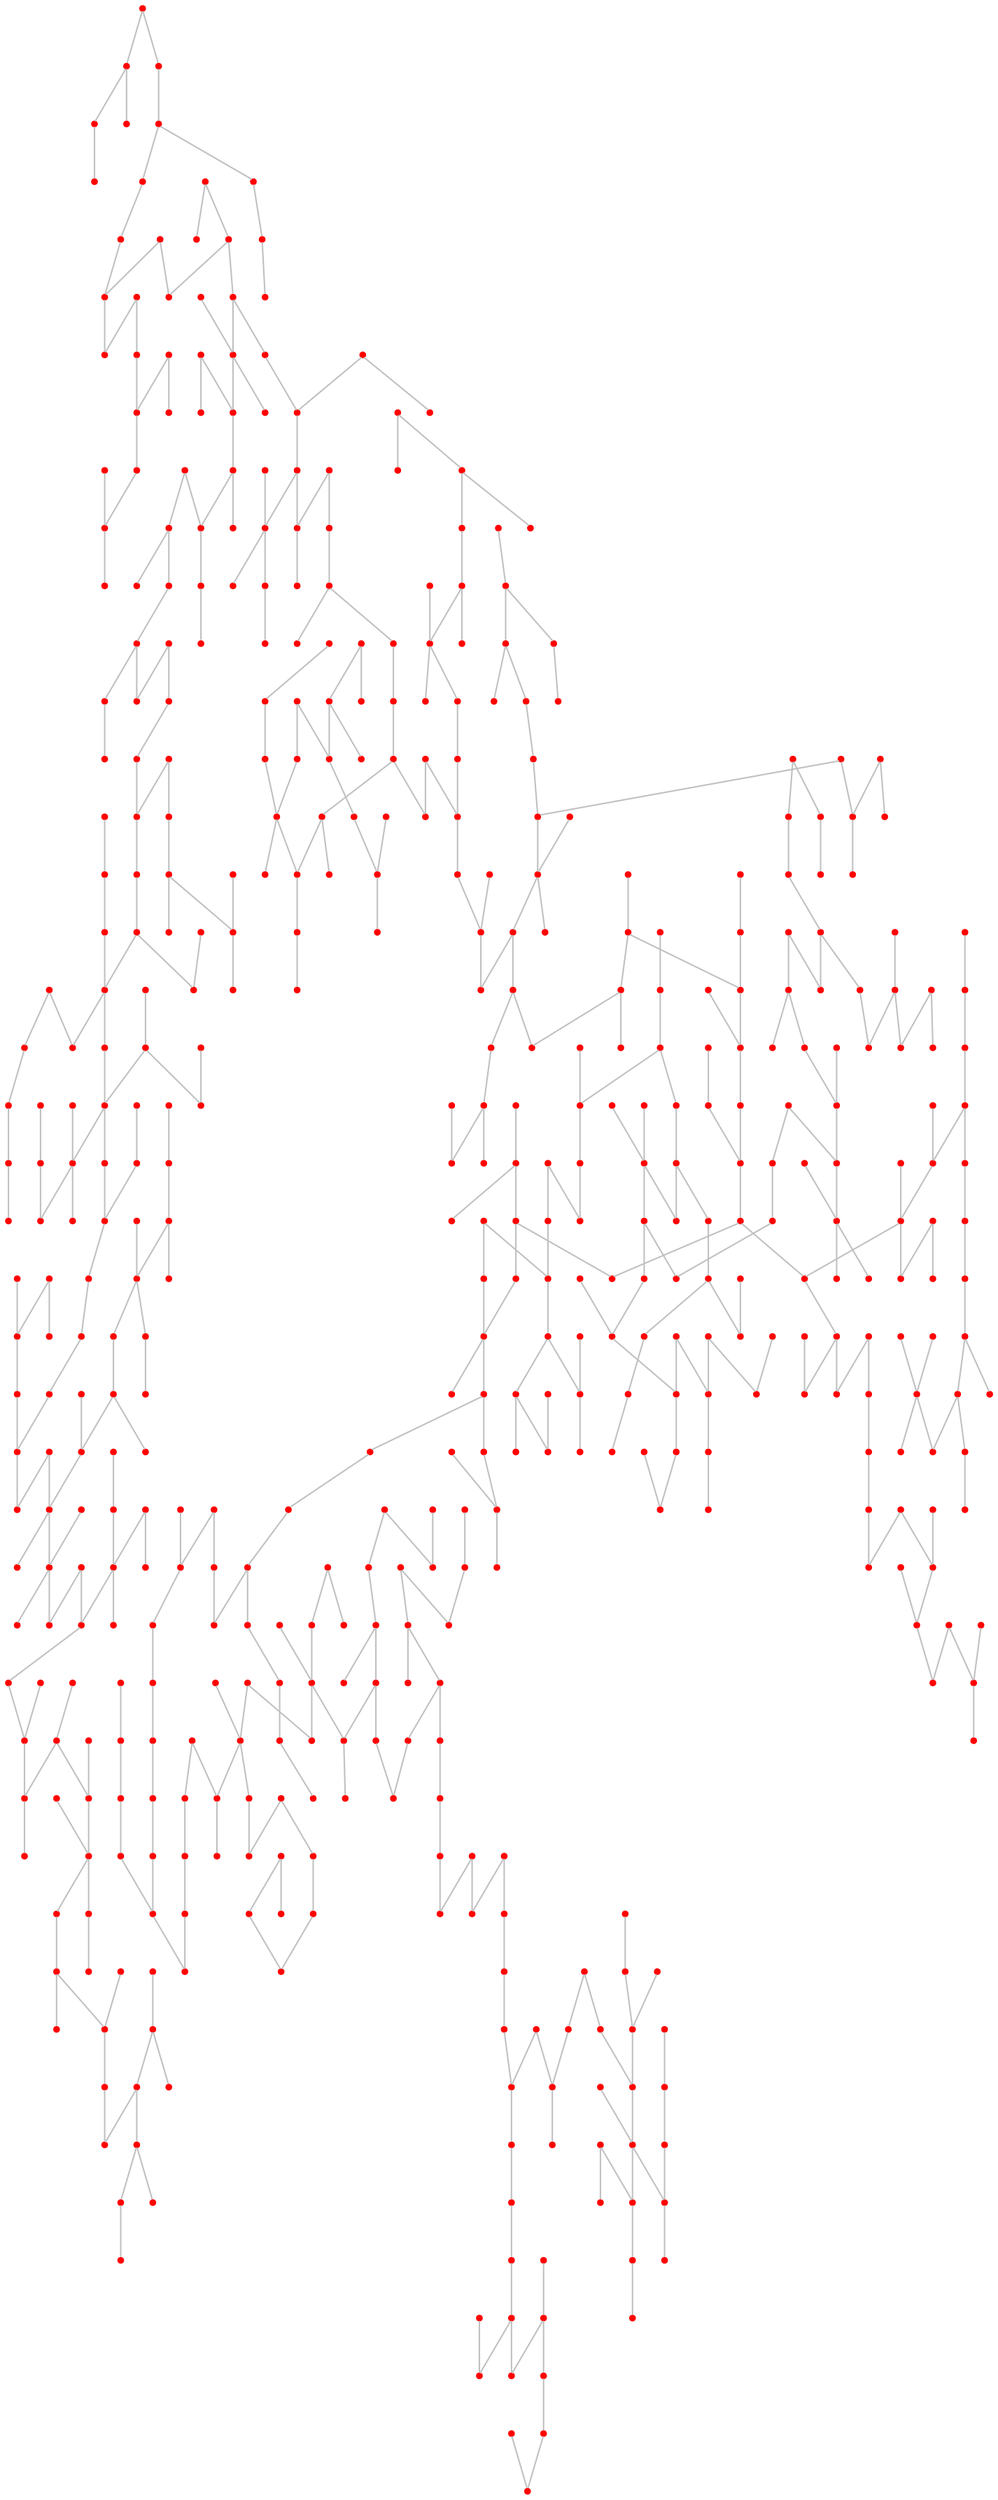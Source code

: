 graph {
	0 [color=red pos="0,0!" shape=point]
	1 [color=red pos="0,1!" shape=point]
	2 [color=red pos="0,2!" shape=point]
	3 [color=red pos="0,3!" shape=point]
	4 [color=red pos="0,4!" shape=point]
	5 [color=red pos="0,5!" shape=point]
	6 [color=red pos="0,6!" shape=point]
	7 [color=red pos="0,7!" shape=point]
	8 [color=red pos="0,8!" shape=point]
	9 [color=red pos="0,9!" shape=point]
	10 [color=red pos="0,10!" shape=point]
	11 [color=red pos="0,11!" shape=point]
	12 [color=red pos="0,12!" shape=point]
	13 [color=red pos="0,13!" shape=point]
	14 [color=red pos="0,14!" shape=point]
	15 [color=red pos="0,15!" shape=point]
	16 [color=red pos="0,16!" shape=point]
	17 [color=red pos="0,17!" shape=point]
	18 [color=red pos="0,18!" shape=point]
	19 [color=red pos="0,19!" shape=point]
	20 [color=red pos="1,0!" shape=point]
	21 [color=red pos="1,1!" shape=point]
	22 [color=red pos="1,2!" shape=point]
	23 [color=red pos="1,3!" shape=point]
	24 [color=red pos="1,4!" shape=point]
	25 [color=red pos="1,5!" shape=point]
	26 [color=red pos="1,6!" shape=point]
	27 [color=red pos="1,7!" shape=point]
	28 [color=red pos="1,8!" shape=point]
	29 [color=red pos="1,9!" shape=point]
	30 [color=red pos="1,10!" shape=point]
	31 [color=red pos="1,11!" shape=point]
	32 [color=red pos="1,12!" shape=point]
	33 [color=red pos="1,13!" shape=point]
	34 [color=red pos="1,14!" shape=point]
	35 [color=red pos="1,15!" shape=point]
	36 [color=red pos="1,16!" shape=point]
	37 [color=red pos="1,17!" shape=point]
	38 [color=red pos="1,18!" shape=point]
	39 [color=red pos="1,19!" shape=point]
	40 [color=red pos="2,0!" shape=point]
	41 [color=red pos="2,1!" shape=point]
	42 [color=red pos="2,2!" shape=point]
	43 [color=red pos="2,3!" shape=point]
	44 [color=red pos="2,4!" shape=point]
	45 [color=red pos="2,5!" shape=point]
	46 [color=red pos="2,6!" shape=point]
	47 [color=red pos="2,7!" shape=point]
	48 [color=red pos="2,8!" shape=point]
	49 [color=red pos="2,9!" shape=point]
	50 [color=red pos="2,10!" shape=point]
	51 [color=red pos="2,11!" shape=point]
	52 [color=red pos="2,12!" shape=point]
	53 [color=red pos="2,13!" shape=point]
	54 [color=red pos="2,14!" shape=point]
	55 [color=red pos="2,15!" shape=point]
	56 [color=red pos="2,16!" shape=point]
	57 [color=red pos="2,17!" shape=point]
	58 [color=red pos="2,18!" shape=point]
	59 [color=red pos="2,19!" shape=point]
	60 [color=red pos="3,0!" shape=point]
	61 [color=red pos="3,1!" shape=point]
	62 [color=red pos="3,2!" shape=point]
	63 [color=red pos="3,3!" shape=point]
	64 [color=red pos="3,4!" shape=point]
	65 [color=red pos="3,5!" shape=point]
	66 [color=red pos="3,6!" shape=point]
	67 [color=red pos="3,7!" shape=point]
	68 [color=red pos="3,8!" shape=point]
	69 [color=red pos="3,9!" shape=point]
	70 [color=red pos="3,10!" shape=point]
	71 [color=red pos="3,11!" shape=point]
	72 [color=red pos="3,12!" shape=point]
	73 [color=red pos="3,13!" shape=point]
	74 [color=red pos="3,14!" shape=point]
	75 [color=red pos="3,15!" shape=point]
	76 [color=red pos="3,16!" shape=point]
	77 [color=red pos="3,17!" shape=point]
	78 [color=red pos="3,18!" shape=point]
	79 [color=red pos="3,19!" shape=point]
	80 [color=red pos="4,0!" shape=point]
	81 [color=red pos="4,1!" shape=point]
	82 [color=red pos="4,2!" shape=point]
	83 [color=red pos="4,3!" shape=point]
	84 [color=red pos="4,4!" shape=point]
	85 [color=red pos="4,5!" shape=point]
	86 [color=red pos="4,6!" shape=point]
	87 [color=red pos="4,7!" shape=point]
	88 [color=red pos="4,8!" shape=point]
	89 [color=red pos="4,9!" shape=point]
	90 [color=red pos="4,10!" shape=point]
	91 [color=red pos="4,11!" shape=point]
	92 [color=red pos="4,12!" shape=point]
	93 [color=red pos="4,13!" shape=point]
	94 [color=red pos="4,14!" shape=point]
	95 [color=red pos="4,15!" shape=point]
	96 [color=red pos="4,16!" shape=point]
	97 [color=red pos="4,17!" shape=point]
	98 [color=red pos="4,18!" shape=point]
	99 [color=red pos="4,19!" shape=point]
	100 [color=red pos="5,0!" shape=point]
	101 [color=red pos="5,1!" shape=point]
	102 [color=red pos="5,2!" shape=point]
	103 [color=red pos="5,3!" shape=point]
	104 [color=red pos="5,4!" shape=point]
	105 [color=red pos="5,5!" shape=point]
	106 [color=red pos="5,6!" shape=point]
	107 [color=red pos="5,7!" shape=point]
	108 [color=red pos="5,8!" shape=point]
	109 [color=red pos="5,9!" shape=point]
	110 [color=red pos="5,10!" shape=point]
	111 [color=red pos="5,11!" shape=point]
	112 [color=red pos="5,12!" shape=point]
	113 [color=red pos="5,13!" shape=point]
	114 [color=red pos="5,14!" shape=point]
	115 [color=red pos="5,15!" shape=point]
	116 [color=red pos="5,16!" shape=point]
	117 [color=red pos="5,17!" shape=point]
	118 [color=red pos="5,18!" shape=point]
	119 [color=red pos="5,19!" shape=point]
	120 [color=red pos="6,0!" shape=point]
	121 [color=red pos="6,1!" shape=point]
	122 [color=red pos="6,2!" shape=point]
	123 [color=red pos="6,3!" shape=point]
	124 [color=red pos="6,4!" shape=point]
	125 [color=red pos="6,5!" shape=point]
	126 [color=red pos="6,6!" shape=point]
	127 [color=red pos="6,7!" shape=point]
	128 [color=red pos="6,8!" shape=point]
	129 [color=red pos="6,9!" shape=point]
	130 [color=red pos="6,10!" shape=point]
	131 [color=red pos="6,11!" shape=point]
	132 [color=red pos="6,12!" shape=point]
	133 [color=red pos="6,13!" shape=point]
	134 [color=red pos="6,14!" shape=point]
	135 [color=red pos="6,15!" shape=point]
	136 [color=red pos="6,16!" shape=point]
	137 [color=red pos="6,17!" shape=point]
	138 [color=red pos="6,18!" shape=point]
	139 [color=red pos="6,19!" shape=point]
	140 [color=red pos="7,0!" shape=point]
	141 [color=red pos="7,1!" shape=point]
	142 [color=red pos="7,2!" shape=point]
	143 [color=red pos="7,3!" shape=point]
	144 [color=red pos="7,4!" shape=point]
	145 [color=red pos="7,5!" shape=point]
	146 [color=red pos="7,6!" shape=point]
	147 [color=red pos="7,7!" shape=point]
	148 [color=red pos="7,8!" shape=point]
	149 [color=red pos="7,9!" shape=point]
	150 [color=red pos="7,10!" shape=point]
	151 [color=red pos="7,11!" shape=point]
	152 [color=red pos="7,12!" shape=point]
	153 [color=red pos="7,13!" shape=point]
	154 [color=red pos="7,14!" shape=point]
	155 [color=red pos="7,15!" shape=point]
	156 [color=red pos="7,16!" shape=point]
	157 [color=red pos="7,17!" shape=point]
	158 [color=red pos="7,18!" shape=point]
	159 [color=red pos="7,19!" shape=point]
	160 [color=red pos="8,0!" shape=point]
	161 [color=red pos="8,1!" shape=point]
	162 [color=red pos="8,2!" shape=point]
	163 [color=red pos="8,3!" shape=point]
	164 [color=red pos="8,4!" shape=point]
	165 [color=red pos="8,5!" shape=point]
	166 [color=red pos="8,6!" shape=point]
	167 [color=red pos="8,7!" shape=point]
	168 [color=red pos="8,8!" shape=point]
	169 [color=red pos="8,9!" shape=point]
	170 [color=red pos="8,10!" shape=point]
	171 [color=red pos="8,11!" shape=point]
	172 [color=red pos="8,12!" shape=point]
	173 [color=red pos="8,13!" shape=point]
	174 [color=red pos="8,14!" shape=point]
	175 [color=red pos="8,15!" shape=point]
	176 [color=red pos="8,16!" shape=point]
	177 [color=red pos="8,17!" shape=point]
	178 [color=red pos="8,18!" shape=point]
	179 [color=red pos="8,19!" shape=point]
	180 [color=red pos="9,0!" shape=point]
	181 [color=red pos="9,1!" shape=point]
	182 [color=red pos="9,2!" shape=point]
	183 [color=red pos="9,3!" shape=point]
	184 [color=red pos="9,4!" shape=point]
	185 [color=red pos="9,5!" shape=point]
	186 [color=red pos="9,6!" shape=point]
	187 [color=red pos="9,7!" shape=point]
	188 [color=red pos="9,8!" shape=point]
	189 [color=red pos="9,9!" shape=point]
	190 [color=red pos="9,10!" shape=point]
	191 [color=red pos="9,11!" shape=point]
	192 [color=red pos="9,12!" shape=point]
	193 [color=red pos="9,13!" shape=point]
	194 [color=red pos="9,14!" shape=point]
	195 [color=red pos="9,15!" shape=point]
	196 [color=red pos="9,16!" shape=point]
	197 [color=red pos="9,17!" shape=point]
	198 [color=red pos="9,18!" shape=point]
	199 [color=red pos="9,19!" shape=point]
	200 [color=red pos="10,0!" shape=point]
	201 [color=red pos="10,1!" shape=point]
	202 [color=red pos="10,2!" shape=point]
	203 [color=red pos="10,3!" shape=point]
	204 [color=red pos="10,4!" shape=point]
	205 [color=red pos="10,5!" shape=point]
	206 [color=red pos="10,6!" shape=point]
	207 [color=red pos="10,7!" shape=point]
	208 [color=red pos="10,8!" shape=point]
	209 [color=red pos="10,9!" shape=point]
	210 [color=red pos="10,10!" shape=point]
	211 [color=red pos="10,11!" shape=point]
	212 [color=red pos="10,12!" shape=point]
	213 [color=red pos="10,13!" shape=point]
	214 [color=red pos="10,14!" shape=point]
	215 [color=red pos="10,15!" shape=point]
	216 [color=red pos="10,16!" shape=point]
	217 [color=red pos="10,17!" shape=point]
	218 [color=red pos="10,18!" shape=point]
	219 [color=red pos="10,19!" shape=point]
	220 [color=red pos="11,0!" shape=point]
	221 [color=red pos="11,1!" shape=point]
	222 [color=red pos="11,2!" shape=point]
	223 [color=red pos="11,3!" shape=point]
	224 [color=red pos="11,4!" shape=point]
	225 [color=red pos="11,5!" shape=point]
	226 [color=red pos="11,6!" shape=point]
	227 [color=red pos="11,7!" shape=point]
	228 [color=red pos="11,8!" shape=point]
	229 [color=red pos="11,9!" shape=point]
	230 [color=red pos="11,10!" shape=point]
	231 [color=red pos="11,11!" shape=point]
	232 [color=red pos="11,12!" shape=point]
	233 [color=red pos="11,13!" shape=point]
	234 [color=red pos="11,14!" shape=point]
	235 [color=red pos="11,15!" shape=point]
	236 [color=red pos="11,16!" shape=point]
	237 [color=red pos="11,17!" shape=point]
	238 [color=red pos="11,18!" shape=point]
	239 [color=red pos="11,19!" shape=point]
	240 [color=red pos="12,0!" shape=point]
	241 [color=red pos="12,1!" shape=point]
	242 [color=red pos="12,2!" shape=point]
	243 [color=red pos="12,3!" shape=point]
	244 [color=red pos="12,4!" shape=point]
	245 [color=red pos="12,5!" shape=point]
	246 [color=red pos="12,6!" shape=point]
	247 [color=red pos="12,7!" shape=point]
	248 [color=red pos="12,8!" shape=point]
	249 [color=red pos="12,9!" shape=point]
	250 [color=red pos="12,10!" shape=point]
	251 [color=red pos="12,11!" shape=point]
	252 [color=red pos="12,12!" shape=point]
	253 [color=red pos="12,13!" shape=point]
	254 [color=red pos="12,14!" shape=point]
	255 [color=red pos="12,15!" shape=point]
	256 [color=red pos="12,16!" shape=point]
	257 [color=red pos="12,17!" shape=point]
	258 [color=red pos="12,18!" shape=point]
	259 [color=red pos="12,19!" shape=point]
	260 [color=red pos="13,0!" shape=point]
	261 [color=red pos="13,1!" shape=point]
	262 [color=red pos="13,2!" shape=point]
	263 [color=red pos="13,3!" shape=point]
	264 [color=red pos="13,4!" shape=point]
	265 [color=red pos="13,5!" shape=point]
	266 [color=red pos="13,6!" shape=point]
	267 [color=red pos="13,7!" shape=point]
	268 [color=red pos="13,8!" shape=point]
	269 [color=red pos="13,9!" shape=point]
	270 [color=red pos="13,10!" shape=point]
	271 [color=red pos="13,11!" shape=point]
	272 [color=red pos="13,12!" shape=point]
	273 [color=red pos="13,13!" shape=point]
	274 [color=red pos="13,14!" shape=point]
	275 [color=red pos="13,15!" shape=point]
	276 [color=red pos="13,16!" shape=point]
	277 [color=red pos="13,17!" shape=point]
	278 [color=red pos="13,18!" shape=point]
	279 [color=red pos="13,19!" shape=point]
	280 [color=red pos="14,0!" shape=point]
	281 [color=red pos="14,1!" shape=point]
	282 [color=red pos="14,2!" shape=point]
	283 [color=red pos="14,3!" shape=point]
	284 [color=red pos="14,4!" shape=point]
	285 [color=red pos="14,5!" shape=point]
	286 [color=red pos="14,6!" shape=point]
	287 [color=red pos="14,7!" shape=point]
	288 [color=red pos="14,8!" shape=point]
	289 [color=red pos="14,9!" shape=point]
	290 [color=red pos="14,10!" shape=point]
	291 [color=red pos="14,11!" shape=point]
	292 [color=red pos="14,12!" shape=point]
	293 [color=red pos="14,13!" shape=point]
	294 [color=red pos="14,14!" shape=point]
	295 [color=red pos="14,15!" shape=point]
	296 [color=red pos="14,16!" shape=point]
	297 [color=red pos="14,17!" shape=point]
	298 [color=red pos="14,18!" shape=point]
	299 [color=red pos="14,19!" shape=point]
	300 [color=red pos="15,0!" shape=point]
	301 [color=red pos="15,1!" shape=point]
	302 [color=red pos="15,2!" shape=point]
	303 [color=red pos="15,3!" shape=point]
	304 [color=red pos="15,4!" shape=point]
	305 [color=red pos="15,5!" shape=point]
	306 [color=red pos="15,6!" shape=point]
	307 [color=red pos="15,7!" shape=point]
	308 [color=red pos="15,8!" shape=point]
	309 [color=red pos="15,9!" shape=point]
	310 [color=red pos="15,10!" shape=point]
	311 [color=red pos="15,11!" shape=point]
	312 [color=red pos="15,12!" shape=point]
	313 [color=red pos="15,13!" shape=point]
	314 [color=red pos="15,14!" shape=point]
	315 [color=red pos="15,15!" shape=point]
	316 [color=red pos="15,16!" shape=point]
	317 [color=red pos="15,17!" shape=point]
	318 [color=red pos="15,18!" shape=point]
	319 [color=red pos="15,19!" shape=point]
	320 [color=red pos="16,0!" shape=point]
	321 [color=red pos="16,1!" shape=point]
	322 [color=red pos="16,2!" shape=point]
	323 [color=red pos="16,3!" shape=point]
	324 [color=red pos="16,4!" shape=point]
	325 [color=red pos="16,5!" shape=point]
	326 [color=red pos="16,6!" shape=point]
	327 [color=red pos="16,7!" shape=point]
	328 [color=red pos="16,8!" shape=point]
	329 [color=red pos="16,9!" shape=point]
	330 [color=red pos="16,10!" shape=point]
	331 [color=red pos="16,11!" shape=point]
	332 [color=red pos="16,12!" shape=point]
	333 [color=red pos="16,13!" shape=point]
	334 [color=red pos="16,14!" shape=point]
	335 [color=red pos="16,15!" shape=point]
	336 [color=red pos="16,16!" shape=point]
	337 [color=red pos="16,17!" shape=point]
	338 [color=red pos="16,18!" shape=point]
	339 [color=red pos="16,19!" shape=point]
	340 [color=red pos="17,0!" shape=point]
	341 [color=red pos="17,1!" shape=point]
	342 [color=red pos="17,2!" shape=point]
	343 [color=red pos="17,3!" shape=point]
	344 [color=red pos="17,4!" shape=point]
	345 [color=red pos="17,5!" shape=point]
	346 [color=red pos="17,6!" shape=point]
	347 [color=red pos="17,7!" shape=point]
	348 [color=red pos="17,8!" shape=point]
	349 [color=red pos="17,9!" shape=point]
	350 [color=red pos="17,10!" shape=point]
	351 [color=red pos="17,11!" shape=point]
	352 [color=red pos="17,12!" shape=point]
	353 [color=red pos="17,13!" shape=point]
	354 [color=red pos="17,14!" shape=point]
	355 [color=red pos="17,15!" shape=point]
	356 [color=red pos="17,16!" shape=point]
	357 [color=red pos="17,17!" shape=point]
	358 [color=red pos="17,18!" shape=point]
	359 [color=red pos="17,19!" shape=point]
	360 [color=red pos="18,0!" shape=point]
	361 [color=red pos="18,1!" shape=point]
	362 [color=red pos="18,2!" shape=point]
	363 [color=red pos="18,3!" shape=point]
	364 [color=red pos="18,4!" shape=point]
	365 [color=red pos="18,5!" shape=point]
	366 [color=red pos="18,6!" shape=point]
	367 [color=red pos="18,7!" shape=point]
	368 [color=red pos="18,8!" shape=point]
	369 [color=red pos="18,9!" shape=point]
	370 [color=red pos="18,10!" shape=point]
	371 [color=red pos="18,11!" shape=point]
	372 [color=red pos="18,12!" shape=point]
	373 [color=red pos="18,13!" shape=point]
	374 [color=red pos="18,14!" shape=point]
	375 [color=red pos="18,15!" shape=point]
	376 [color=red pos="18,16!" shape=point]
	377 [color=red pos="18,17!" shape=point]
	378 [color=red pos="18,18!" shape=point]
	379 [color=red pos="18,19!" shape=point]
	380 [color=red pos="19,0!" shape=point]
	381 [color=red pos="19,1!" shape=point]
	382 [color=red pos="19,2!" shape=point]
	383 [color=red pos="19,3!" shape=point]
	384 [color=red pos="19,4!" shape=point]
	385 [color=red pos="19,5!" shape=point]
	386 [color=red pos="19,6!" shape=point]
	387 [color=red pos="19,7!" shape=point]
	388 [color=red pos="19,8!" shape=point]
	389 [color=red pos="19,9!" shape=point]
	390 [color=red pos="19,10!" shape=point]
	391 [color=red pos="19,11!" shape=point]
	392 [color=red pos="19,12!" shape=point]
	393 [color=red pos="19,13!" shape=point]
	394 [color=red pos="19,14!" shape=point]
	395 [color=red pos="19,15!" shape=point]
	396 [color=red pos="19,16!" shape=point]
	397 [color=red pos="19,17!" shape=point]
	398 [color=red pos="19,18!" shape=point]
	399 [color=red pos="19,19!" shape=point]
	400 [color=red pos="20,0!" shape=point]
	401 [color=red pos="20,1!" shape=point]
	402 [color=red pos="20,2!" shape=point]
	403 [color=red pos="20,3!" shape=point]
	404 [color=red pos="20,4!" shape=point]
	405 [color=red pos="20,5!" shape=point]
	406 [color=red pos="20,6!" shape=point]
	407 [color=red pos="20,7!" shape=point]
	408 [color=red pos="20,8!" shape=point]
	409 [color=red pos="20,9!" shape=point]
	410 [color=red pos="20,10!" shape=point]
	411 [color=red pos="20,11!" shape=point]
	412 [color=red pos="20,12!" shape=point]
	413 [color=red pos="20,13!" shape=point]
	414 [color=red pos="20,14!" shape=point]
	415 [color=red pos="20,15!" shape=point]
	416 [color=red pos="20,16!" shape=point]
	417 [color=red pos="20,17!" shape=point]
	418 [color=red pos="20,18!" shape=point]
	419 [color=red pos="20,19!" shape=point]
	420 [color=red pos="21,0!" shape=point]
	421 [color=red pos="21,1!" shape=point]
	422 [color=red pos="21,2!" shape=point]
	423 [color=red pos="21,3!" shape=point]
	424 [color=red pos="21,4!" shape=point]
	425 [color=red pos="21,5!" shape=point]
	426 [color=red pos="21,6!" shape=point]
	427 [color=red pos="21,7!" shape=point]
	428 [color=red pos="21,8!" shape=point]
	429 [color=red pos="21,9!" shape=point]
	430 [color=red pos="21,10!" shape=point]
	431 [color=red pos="21,11!" shape=point]
	432 [color=red pos="21,12!" shape=point]
	433 [color=red pos="21,13!" shape=point]
	434 [color=red pos="21,14!" shape=point]
	435 [color=red pos="21,15!" shape=point]
	436 [color=red pos="21,16!" shape=point]
	437 [color=red pos="21,17!" shape=point]
	438 [color=red pos="21,18!" shape=point]
	439 [color=red pos="21,19!" shape=point]
	440 [color=red pos="22,0!" shape=point]
	441 [color=red pos="22,1!" shape=point]
	442 [color=red pos="22,2!" shape=point]
	443 [color=red pos="22,3!" shape=point]
	444 [color=red pos="22,4!" shape=point]
	445 [color=red pos="22,5!" shape=point]
	446 [color=red pos="22,6!" shape=point]
	447 [color=red pos="22,7!" shape=point]
	448 [color=red pos="22,8!" shape=point]
	449 [color=red pos="22,9!" shape=point]
	450 [color=red pos="22,10!" shape=point]
	451 [color=red pos="22,11!" shape=point]
	452 [color=red pos="22,12!" shape=point]
	453 [color=red pos="22,13!" shape=point]
	454 [color=red pos="22,14!" shape=point]
	455 [color=red pos="22,15!" shape=point]
	456 [color=red pos="22,16!" shape=point]
	457 [color=red pos="22,17!" shape=point]
	458 [color=red pos="22,18!" shape=point]
	459 [color=red pos="22,19!" shape=point]
	460 [color=red pos="23,0!" shape=point]
	461 [color=red pos="23,1!" shape=point]
	462 [color=red pos="23,2!" shape=point]
	463 [color=red pos="23,3!" shape=point]
	464 [color=red pos="23,4!" shape=point]
	465 [color=red pos="23,5!" shape=point]
	466 [color=red pos="23,6!" shape=point]
	467 [color=red pos="23,7!" shape=point]
	468 [color=red pos="23,8!" shape=point]
	469 [color=red pos="23,9!" shape=point]
	470 [color=red pos="23,10!" shape=point]
	471 [color=red pos="23,11!" shape=point]
	472 [color=red pos="23,12!" shape=point]
	473 [color=red pos="23,13!" shape=point]
	474 [color=red pos="23,14!" shape=point]
	475 [color=red pos="23,15!" shape=point]
	476 [color=red pos="23,16!" shape=point]
	477 [color=red pos="23,17!" shape=point]
	478 [color=red pos="23,18!" shape=point]
	479 [color=red pos="23,19!" shape=point]
	480 [color=red pos="24,0!" shape=point]
	481 [color=red pos="24,1!" shape=point]
	482 [color=red pos="24,2!" shape=point]
	483 [color=red pos="24,3!" shape=point]
	484 [color=red pos="24,4!" shape=point]
	485 [color=red pos="24,5!" shape=point]
	486 [color=red pos="24,6!" shape=point]
	487 [color=red pos="24,7!" shape=point]
	488 [color=red pos="24,8!" shape=point]
	489 [color=red pos="24,9!" shape=point]
	490 [color=red pos="24,10!" shape=point]
	491 [color=red pos="24,11!" shape=point]
	492 [color=red pos="24,12!" shape=point]
	493 [color=red pos="24,13!" shape=point]
	494 [color=red pos="24,14!" shape=point]
	495 [color=red pos="24,15!" shape=point]
	496 [color=red pos="24,16!" shape=point]
	497 [color=red pos="24,17!" shape=point]
	498 [color=red pos="24,18!" shape=point]
	499 [color=red pos="24,19!" shape=point]
	367 -- 387 [color=gray]
	476 -- 496 [color=gray]
	465 -- 466 [color=gray]
	110 -- 130 [color=gray]
	226 -- 227 [color=gray]
	156 -- 176 [color=gray]
	290 -- 310 [color=gray]
	320 -- 340 [color=gray]
	9 -- 10 [color=gray]
	180 -- 200 [color=gray]
	435 -- 436 [color=gray]
	237 -- 238 [color=gray]
	25 -- 26 [color=gray]
	111 -- 112 [color=gray]
	40 -- 41 [color=gray]
	121 -- 141 [color=gray]
	366 -- 386 [color=gray]
	360 -- 380 [color=gray]
	350 -- 351 [color=gray]
	306 -- 326 [color=gray]
	1 -- 2 [color=gray]
	171 -- 191 [color=gray]
	274 -- 294 [color=gray]
	246 -- 247 [color=gray]
	380 -- 400 [color=gray]
	384 -- 404 [color=gray]
	155 -- 175 [color=gray]
	117 -- 137 [color=gray]
	458 -- 478 [color=gray]
	311 -- 331 [color=gray]
	489 -- 490 [color=gray]
	65 -- 85 [color=gray]
	333 -- 334 [color=gray]
	358 -- 359 [color=gray]
	381 -- 382 [color=gray]
	442 -- 462 [color=gray]
	44 -- 64 [color=gray]
	157 -- 177 [color=gray]
	184 -- 204 [color=gray]
	211 -- 231 [color=gray]
	81 -- 101 [color=gray]
	190 -- 210 [color=gray]
	247 -- 248 [color=gray]
	340 -- 360 [color=gray]
	30 -- 31 [color=gray]
	307 -- 308 [color=gray]
	23 -- 24 [color=gray]
	382 -- 402 [color=gray]
	350 -- 370 [color=gray]
	88 -- 89 [color=gray]
	312 -- 313 [color=gray]
	76 -- 96 [color=gray]
	282 -- 302 [color=gray]
	497 -- 498 [color=gray]
	446 -- 466 [color=gray]
	472 -- 473 [color=gray]
	248 -- 268 [color=gray]
	464 -- 484 [color=gray]
	70 -- 90 [color=gray]
	316 -- 317 [color=gray]
	98 -- 99 [color=gray]
	232 -- 233 [color=gray]
	441 -- 442 [color=gray]
	8 -- 28 [color=gray]
	32 -- 52 [color=gray]
	293 -- 294 [color=gray]
	386 -- 406 [color=gray]
	376 -- 377 [color=gray]
	167 -- 187 [color=gray]
	229 -- 249 [color=gray]
	143 -- 163 [color=gray]
	56 -- 76 [color=gray]
	351 -- 352 [color=gray]
	84 -- 85 [color=gray]
	132 -- 152 [color=gray]
	175 -- 195 [color=gray]
	112 -- 132 [color=gray]
	352 -- 372 [color=gray]
	3 -- 4 [color=gray]
	387 -- 407 [color=gray]
	366 -- 367 [color=gray]
	278 -- 298 [color=gray]
	144 -- 145 [color=gray]
	58 -- 78 [color=gray]
	249 -- 269 [color=gray]
	158 -- 159 [color=gray]
	424 -- 425 [color=gray]
	168 -- 169 [color=gray]
	68 -- 69 [color=gray]
	215 -- 216 [color=gray]
	211 -- 212 [color=gray]
	452 -- 472 [color=gray]
	198 -- 218 [color=gray]
	470 -- 490 [color=gray]
	311 -- 312 [color=gray]
	202 -- 222 [color=gray]
	27 -- 47 [color=gray]
	205 -- 225 [color=gray]
	135 -- 155 [color=gray]
	236 -- 256 [color=gray]
	302 -- 322 [color=gray]
	129 -- 149 [color=gray]
	460 -- 461 [color=gray]
	198 -- 199 [color=gray]
	191 -- 192 [color=gray]
	440 -- 460 [color=gray]
	474 -- 494 [color=gray]
	409 -- 429 [color=gray]
	124 -- 144 [color=gray]
	147 -- 167 [color=gray]
	134 -- 135 [color=gray]
	433 -- 434 [color=gray]
	171 -- 172 [color=gray]
	200 -- 201 [color=gray]
	271 -- 291 [color=gray]
	368 -- 388 [color=gray]
	169 -- 170 [color=gray]
	224 -- 225 [color=gray]
	88 -- 108 [color=gray]
	204 -- 205 [color=gray]
	410 -- 411 [color=gray]
	130 -- 150 [color=gray]
	373 -- 374 [color=gray]
	460 -- 480 [color=gray]
	102 -- 103 [color=gray]
	455 -- 456 [color=gray]
	390 -- 391 [color=gray]
	183 -- 203 [color=gray]
	77 -- 97 [color=gray]
	450 -- 470 [color=gray]
	166 -- 167 [color=gray]
	138 -- 139 [color=gray]
	295 -- 315 [color=gray]
	395 -- 396 [color=gray]
	267 -- 268 [color=gray]
	176 -- 196 [color=gray]
	375 -- 395 [color=gray]
	259 -- 279 [color=gray]
	116 -- 117 [color=gray]
	108 -- 128 [color=gray]
	322 -- 323 [color=gray]
	285 -- 305 [color=gray]
	260 -- 280 [color=gray]
	71 -- 91 [color=gray]
	324 -- 325 [color=gray]
	365 -- 385 [color=gray]
	8 -- 9 [color=gray]
	9 -- 29 [color=gray]
	76 -- 77 [color=gray]
	283 -- 284 [color=gray]
	344 -- 345 [color=gray]
	187 -- 207 [color=gray]
	213 -- 233 [color=gray]
	53 -- 73 [color=gray]
	483 -- 484 [color=gray]
	41 -- 61 [color=gray]
	119 -- 139 [color=gray]
	420 -- 440 [color=gray]
	227 -- 247 [color=gray]
	405 -- 406 [color=gray]
	63 -- 64 [color=gray]
	361 -- 381 [color=gray]
	176 -- 177 [color=gray]
	84 -- 104 [color=gray]
	166 -- 186 [color=gray]
	231 -- 251 [color=gray]
	324 -- 344 [color=gray]
	453 -- 473 [color=gray]
	264 -- 284 [color=gray]
	363 -- 383 [color=gray]
	288 -- 289 [color=gray]
	498 -- 499 [color=gray]
	261 -- 281 [color=gray]
	146 -- 147 [color=gray]
	244 -- 264 [color=gray]
	38 -- 58 [color=gray]
	264 -- 265 [color=gray]
	35 -- 55 [color=gray]
	298 -- 318 [color=gray]
	197 -- 198 [color=gray]
	389 -- 409 [color=gray]
	50 -- 51 [color=gray]
	40 -- 60 [color=gray]
	283 -- 303 [color=gray]
	135 -- 136 [color=gray]
	145 -- 165 [color=gray]
	428 -- 448 [color=gray]
	434 -- 435 [color=gray]
	403 -- 423 [color=gray]
	72 -- 92 [color=gray]
	410 -- 430 [color=gray]
	122 -- 123 [color=gray]
	243 -- 244 [color=gray]
	427 -- 428 [color=gray]
	465 -- 485 [color=gray]
	292 -- 293 [color=gray]
	28 -- 48 [color=gray]
	309 -- 310 [color=gray]
	444 -- 445 [color=gray]
	17 -- 37 [color=gray]
	120 -- 121 [color=gray]
	130 -- 131 [color=gray]
	388 -- 408 [color=gray]
	234 -- 254 [color=gray]
	114 -- 115 [color=gray]
	346 -- 347 [color=gray]
	437 -- 438 [color=gray]
	463 -- 464 [color=gray]
	345 -- 346 [color=gray]
	66 -- 67 [color=gray]
	80 -- 100 [color=gray]
	461 -- 462 [color=gray]
	150 -- 170 [color=gray]
	35 -- 36 [color=gray]
	362 -- 382 [color=gray]
	352 -- 353 [color=gray]
	133 -- 134 [color=gray]
	33 -- 34 [color=gray]
	217 -- 218 [color=gray]
	346 -- 366 [color=gray]
	455 -- 475 [color=gray]
	251 -- 252 [color=gray]
	0 -- 20 [color=gray]
	416 -- 417 [color=gray]
	466 -- 486 [color=gray]
	13 -- 33 [color=gray]
	301 -- 302 [color=gray]
	126 -- 146 [color=gray]
	177 -- 178 [color=gray]
	238 -- 239 [color=gray]
	61 -- 62 [color=gray]
	68 -- 88 [color=gray]
	479 -- 499 [color=gray]
	444 -- 464 [color=gray]
	194 -- 214 [color=gray]
	425 -- 445 [color=gray]
	30 -- 50 [color=gray]
	229 -- 230 [color=gray]
	99 -- 119 [color=gray]
	228 -- 229 [color=gray]
	469 -- 489 [color=gray]
	306 -- 307 [color=gray]
	178 -- 198 [color=gray]
	64 -- 65 [color=gray]
	308 -- 328 [color=gray]
	492 -- 493 [color=gray]
	67 -- 87 [color=gray]
	258 -- 278 [color=gray]
	165 -- 166 [color=gray]
	79 -- 99 [color=gray]
	438 -- 458 [color=gray]
	242 -- 243 [color=gray]
	213 -- 214 [color=gray]
	423 -- 424 [color=gray]
	429 -- 449 [color=gray]
	19 -- 39 [color=gray]
	363 -- 364 [color=gray]
	401 -- 421 [color=gray]
	222 -- 242 [color=gray]
	227 -- 228 [color=gray]
	313 -- 314 [color=gray]
	66 -- 86 [color=gray]
	473 -- 474 [color=gray]
	299 -- 319 [color=gray]
	16 -- 36 [color=gray]
	258 -- 259 [color=gray]
	81 -- 82 [color=gray]
	353 -- 354 [color=gray]
	165 -- 185 [color=gray]
	36 -- 37 [color=gray]
	11 -- 31 [color=gray]
	411 -- 431 [color=gray]
	373 -- 393 [color=gray]
	1 -- 21 [color=gray]
	359 -- 379 [color=gray]
	137 -- 138 [color=gray]
	321 -- 322 [color=gray]
	377 -- 378 [color=gray]
	210 -- 211 [color=gray]
	342 -- 343 [color=gray]
	75 -- 76 [color=gray]
	487 -- 488 [color=gray]
	220 -- 240 [color=gray]
	400 -- 420 [color=gray]
	477 -- 497 [color=gray]
	343 -- 363 [color=gray]
	315 -- 335 [color=gray]
	382 -- 383 [color=gray]
	269 -- 270 [color=gray]
	407 -- 408 [color=gray]
	72 -- 73 [color=gray]
	384 -- 385 [color=gray]
	326 -- 346 [color=gray]
	457 -- 477 [color=gray]
	24 -- 25 [color=gray]
	477 -- 478 [color=gray]
	96 -- 116 [color=gray]
	3 -- 23 [color=gray]
	75 -- 95 [color=gray]
	98 -- 118 [color=gray]
	200 -- 220 [color=gray]
	309 -- 329 [color=gray]
	152 -- 172 [color=gray]
	430 -- 450 [color=gray]
	392 -- 393 [color=gray]
	155 -- 156 [color=gray]
	250 -- 251 [color=gray]
	454 -- 474 [color=gray]
	141 -- 161 [color=gray]
	223 -- 243 [color=gray]
	115 -- 116 [color=gray]
	154 -- 155 [color=gray]
	318 -- 338 [color=gray]
	107 -- 108 [color=gray]
	383 -- 384 [color=gray]
	206 -- 226 [color=gray]
	275 -- 295 [color=gray]
	104 -- 124 [color=gray]
	107 -- 127 [color=gray]
	269 -- 289 [color=gray]
	173 -- 193 [color=gray]
	188 -- 189 [color=gray]
	109 -- 129 [color=gray]
	29 -- 30 [color=gray]
	147 -- 148 [color=gray]
	323 -- 343 [color=gray]
	265 -- 285 [color=gray]
	380 -- 381 [color=gray]
	413 -- 414 [color=gray]
	481 -- 482 [color=gray]
	111 -- 131 [color=gray]
	308 -- 309 [color=gray]
	474 -- 475 [color=gray]
	448 -- 468 [color=gray]
	494 -- 495 [color=gray]
	102 -- 122 [color=gray]
	235 -- 236 [color=gray]
	333 -- 353 [color=gray]
	32 -- 33 [color=gray]
	15 -- 16 [color=gray]
	39 -- 59 [color=gray]
	484 -- 485 [color=gray]
	415 -- 416 [color=gray]
	287 -- 307 [color=gray]
	338 -- 358 [color=gray]
	374 -- 394 [color=gray]
	332 -- 352 [color=gray]
	239 -- 259 [color=gray]
	412 -- 432 [color=gray]
	355 -- 356 [color=gray]
	257 -- 258 [color=gray]
	371 -- 372 [color=gray]
	458 -- 459 [color=gray]
	471 -- 472 [color=gray]
	391 -- 411 [color=gray]
	266 -- 286 [color=gray]
	406 -- 426 [color=gray]
	70 -- 71 [color=gray]
	349 -- 369 [color=gray]
	62 -- 82 [color=gray]
	277 -- 278 [color=gray]
	127 -- 147 [color=gray]
	433 -- 453 [color=gray]
	313 -- 333 [color=gray]
	216 -- 236 [color=gray]
	336 -- 337 [color=gray]
	158 -- 178 [color=gray]
	260 -- 261 [color=gray]
	192 -- 212 [color=gray]
	0 -- 1 [color=gray]
	203 -- 204 [color=gray]
	94 -- 95 [color=gray]
	236 -- 237 [color=gray]
	449 -- 469 [color=gray]
	334 -- 335 [color=gray]
	36 -- 56 [color=gray]
	403 -- 404 [color=gray]
	371 -- 391 [color=gray]
	54 -- 55 [color=gray]
	401 -- 402 [color=gray]
	85 -- 105 [color=gray]
	201 -- 202 [color=gray]
	274 -- 275 [color=gray]
	422 -- 442 [color=gray]
	184 -- 185 [color=gray]
	369 -- 389 [color=gray]
	178 -- 179 [color=gray]
	124 -- 125 [color=gray]
	128 -- 129 [color=gray]
	210 -- 230 [color=gray]
	151 -- 152 [color=gray]
	336 -- 356 [color=gray]
	267 -- 287 [color=gray]
	24 -- 44 [color=gray]
	52 -- 72 [color=gray]
	188 -- 208 [color=gray]
	106 -- 126 [color=gray]
	120 -- 140 [color=gray]
	209 -- 210 [color=gray]
	285 -- 286 [color=gray]
	169 -- 189 [color=gray]
	282 -- 283 [color=gray]
	357 -- 358 [color=gray]
	341 -- 342 [color=gray]
	396 -- 416 [color=gray]
	161 -- 181 [color=gray]
	304 -- 324 [color=gray]
	27 -- 28 [color=gray]
	275 -- 276 [color=gray]
	415 -- 435 [color=gray]
	219 -- 239 [color=gray]
	14 -- 15 [color=gray]
	90 -- 110 [color=gray]
	20 -- 40 [color=gray]
	344 -- 364 [color=gray]
	225 -- 245 [color=gray]
	172 -- 173 [color=gray]
	244 -- 245 [color=gray]
	439 -- 459 [color=gray]
	74 -- 75 [color=gray]
	417 -- 437 [color=gray]
	11 -- 12 [color=gray]
	77 -- 78 [color=gray]
	317 -- 337 [color=gray]
	112 -- 113 [color=gray]
	34 -- 35 [color=gray]
	327 -- 328 [color=gray]
	377 -- 397 [color=gray]
	298 -- 299 [color=gray]
	368 -- 369 [color=gray]
	42 -- 43 [color=gray]
	42 -- 62 [color=gray]
	398 -- 399 [color=gray]
	252 -- 253 [color=gray]
	398 -- 418 [color=gray]
	407 -- 427 [color=gray]
	173 -- 174 [color=gray]
	57 -- 77 [color=gray]
	394 -- 414 [color=gray]
	162 -- 163 [color=gray]
	330 -- 331 [color=gray]
	63 -- 83 [color=gray]
	270 -- 271 [color=gray]
	233 -- 234 [color=gray]
	139 -- 159 [color=gray]
	21 -- 22 [color=gray]
	300 -- 301 [color=gray]
	65 -- 66 [color=gray]
	241 -- 242 [color=gray]
	26 -- 27 [color=gray]
	163 -- 183 [color=gray]
	122 -- 142 [color=gray]
	142 -- 162 [color=gray]
	467 -- 487 [color=gray]
	412 -- 413 [color=gray]
	241 -- 261 [color=gray]
	488 -- 489 [color=gray]
	201 -- 221 [color=gray]
	162 -- 182 [color=gray]
	493 -- 494 [color=gray]
	378 -- 398 [color=gray]
	12 -- 13 [color=gray]
	391 -- 392 [color=gray]
	461 -- 481 [color=gray]
	23 -- 43 [color=gray]
	217 -- 237 [color=gray]
	475 -- 476 [color=gray]
	5 -- 25 [color=gray]
	295 -- 296 [color=gray]
	232 -- 252 [color=gray]
	355 -- 375 [color=gray]
	399 -- 419 [color=gray]
	18 -- 19 [color=gray]
	48 -- 49 [color=gray]
	447 -- 467 [color=gray]
	46 -- 66 [color=gray]
	101 -- 121 [color=gray]
	296 -- 316 [color=gray]
	6 -- 7 [color=gray]
	160 -- 161 [color=gray]
	491 -- 492 [color=gray]
	25 -- 45 [color=gray]
	262 -- 282 [color=gray]
	153 -- 173 [color=gray]
	73 -- 93 [color=gray]
	60 -- 80 [color=gray]
	272 -- 273 [color=gray]
	378 -- 379 [color=gray]
	297 -- 298 [color=gray]
	442 -- 443 [color=gray]
	253 -- 273 [color=gray]
	235 -- 255 [color=gray]
	451 -- 452 [color=gray]
	243 -- 263 [color=gray]
	338 -- 339 [color=gray]
	328 -- 348 [color=gray]
	6 -- 26 [color=gray]
	17 -- 18 [color=gray]
	163 -- 164 [color=gray]
}
